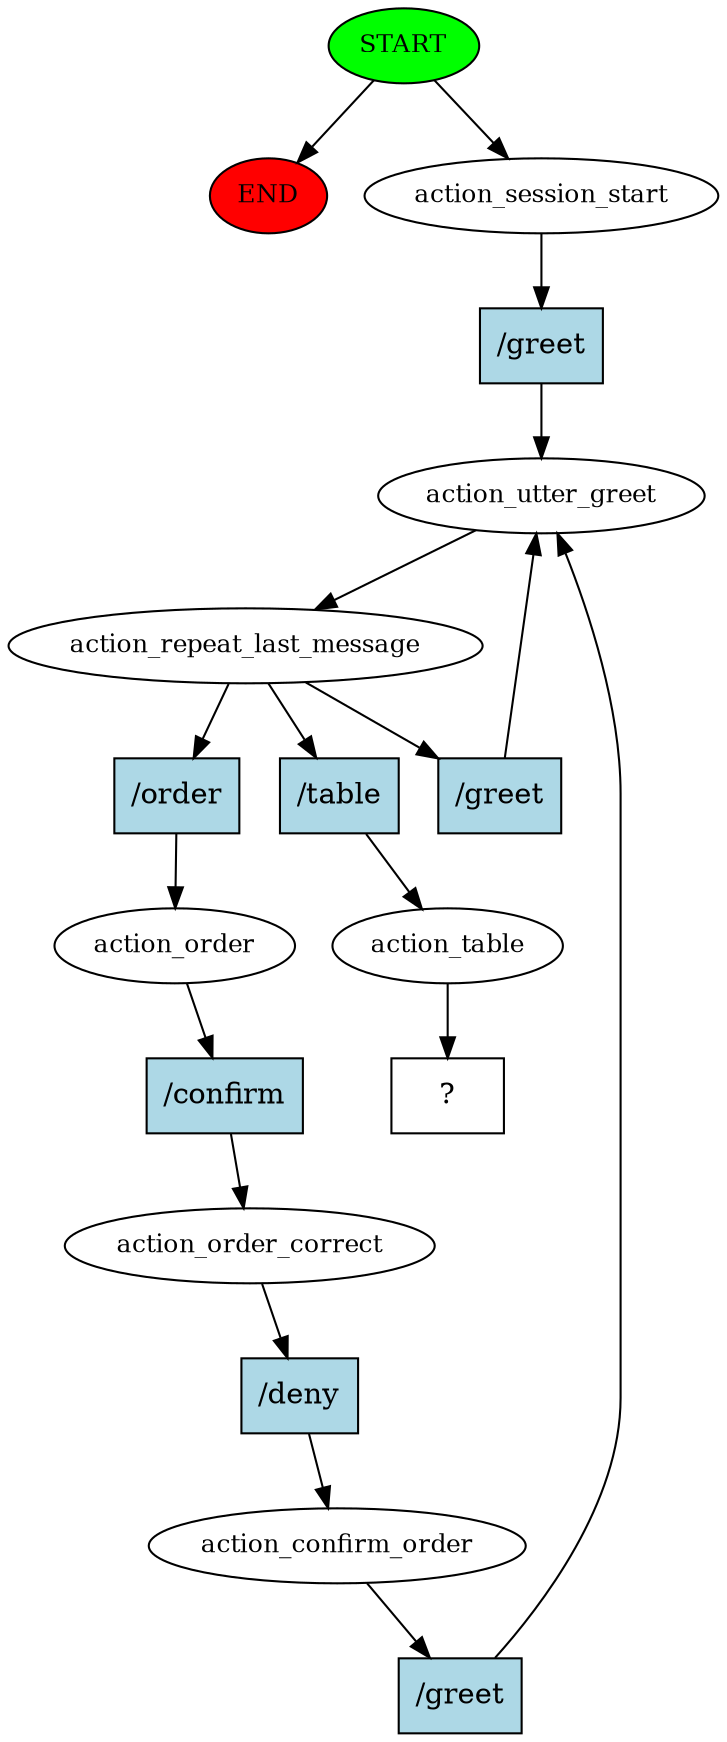 digraph  {
0 [class="start active", fillcolor=green, fontsize=12, label=START, style=filled];
"-1" [class=end, fillcolor=red, fontsize=12, label=END, style=filled];
1 [class=active, fontsize=12, label=action_session_start];
2 [class=active, fontsize=12, label=action_utter_greet];
3 [class=active, fontsize=12, label=action_repeat_last_message];
4 [class=active, fontsize=12, label=action_order];
5 [class=active, fontsize=12, label=action_order_correct];
6 [class=active, fontsize=12, label=action_confirm_order];
11 [class=active, fontsize=12, label=action_table];
12 [class="intent dashed active", label="  ?  ", shape=rect];
13 [class="intent active", fillcolor=lightblue, label="/greet", shape=rect, style=filled];
14 [class="intent active", fillcolor=lightblue, label="/order", shape=rect, style=filled];
15 [class="intent active", fillcolor=lightblue, label="/greet", shape=rect, style=filled];
16 [class="intent active", fillcolor=lightblue, label="/table", shape=rect, style=filled];
17 [class="intent active", fillcolor=lightblue, label="/confirm", shape=rect, style=filled];
18 [class="intent active", fillcolor=lightblue, label="/deny", shape=rect, style=filled];
19 [class="intent active", fillcolor=lightblue, label="/greet", shape=rect, style=filled];
0 -> "-1"  [class="", key=NONE, label=""];
0 -> 1  [class=active, key=NONE, label=""];
1 -> 13  [class=active, key=0];
2 -> 3  [class=active, key=NONE, label=""];
3 -> 14  [class=active, key=0];
3 -> 15  [class=active, key=0];
3 -> 16  [class=active, key=0];
4 -> 17  [class=active, key=0];
5 -> 18  [class=active, key=0];
6 -> 19  [class=active, key=0];
11 -> 12  [class=active, key=NONE, label=""];
13 -> 2  [class=active, key=0];
14 -> 4  [class=active, key=0];
15 -> 2  [class=active, key=0];
16 -> 11  [class=active, key=0];
17 -> 5  [class=active, key=0];
18 -> 6  [class=active, key=0];
19 -> 2  [class=active, key=0];
}
